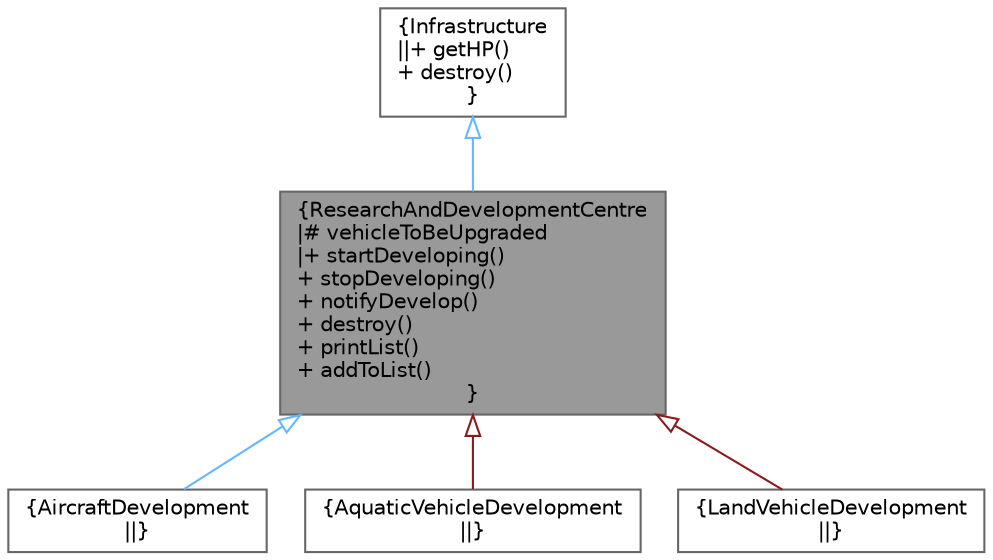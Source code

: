 digraph "ResearchAndDevelopmentCentre"
{
 // LATEX_PDF_SIZE
  bgcolor="transparent";
  edge [fontname=Helvetica,fontsize=10,labelfontname=Helvetica,labelfontsize=10];
  node [fontname=Helvetica,fontsize=10,shape=box,height=0.2,width=0.4];
  Node1 [label="{ResearchAndDevelopmentCentre\n|# vehicleToBeUpgraded\l|+ startDeveloping()\l+ stopDeveloping()\l+ notifyDevelop()\l+ destroy()\l+ printList()\l+ addToList()\l}",height=0.2,width=0.4,color="gray40", fillcolor="grey60", style="filled", fontcolor="black",tooltip=" "];
  Node2 -> Node1 [dir="back",color="steelblue1",style="solid",arrowtail="onormal"];
  Node2 [label="{Infrastructure\n||+ getHP()\l+ destroy()\l}",height=0.2,width=0.4,color="gray40", fillcolor="white", style="filled",URL="$class_infrastructure.html",tooltip=" "];
  Node1 -> Node3 [dir="back",color="steelblue1",style="solid",arrowtail="onormal"];
  Node3 [label="{AircraftDevelopment\n||}",height=0.2,width=0.4,color="gray40", fillcolor="white", style="filled",URL="$class_aircraft_development.html",tooltip=" "];
  Node1 -> Node4 [dir="back",color="firebrick4",style="solid",arrowtail="onormal"];
  Node4 [label="{AquaticVehicleDevelopment\n||}",height=0.2,width=0.4,color="gray40", fillcolor="white", style="filled",URL="$class_aquatic_vehicle_development.html",tooltip=" "];
  Node1 -> Node5 [dir="back",color="firebrick4",style="solid",arrowtail="onormal"];
  Node5 [label="{LandVehicleDevelopment\n||}",height=0.2,width=0.4,color="gray40", fillcolor="white", style="filled",URL="$class_land_vehicle_development.html",tooltip=" "];
}
